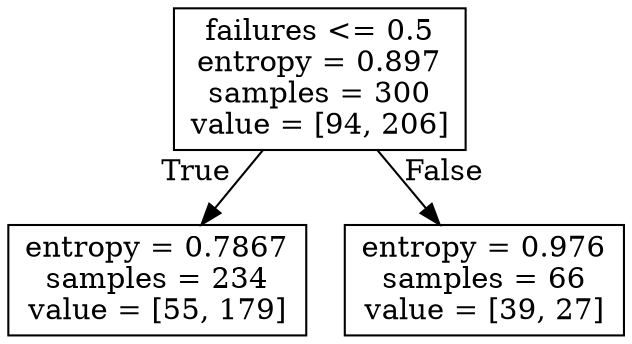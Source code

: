 digraph Tree {
node [shape=box] ;
0 [label="failures <= 0.5\nentropy = 0.897\nsamples = 300\nvalue = [94, 206]"] ;
1 [label="entropy = 0.7867\nsamples = 234\nvalue = [55, 179]"] ;
0 -> 1 [labeldistance=2.5, labelangle=45, headlabel="True"] ;
2 [label="entropy = 0.976\nsamples = 66\nvalue = [39, 27]"] ;
0 -> 2 [labeldistance=2.5, labelangle=-45, headlabel="False"] ;
}